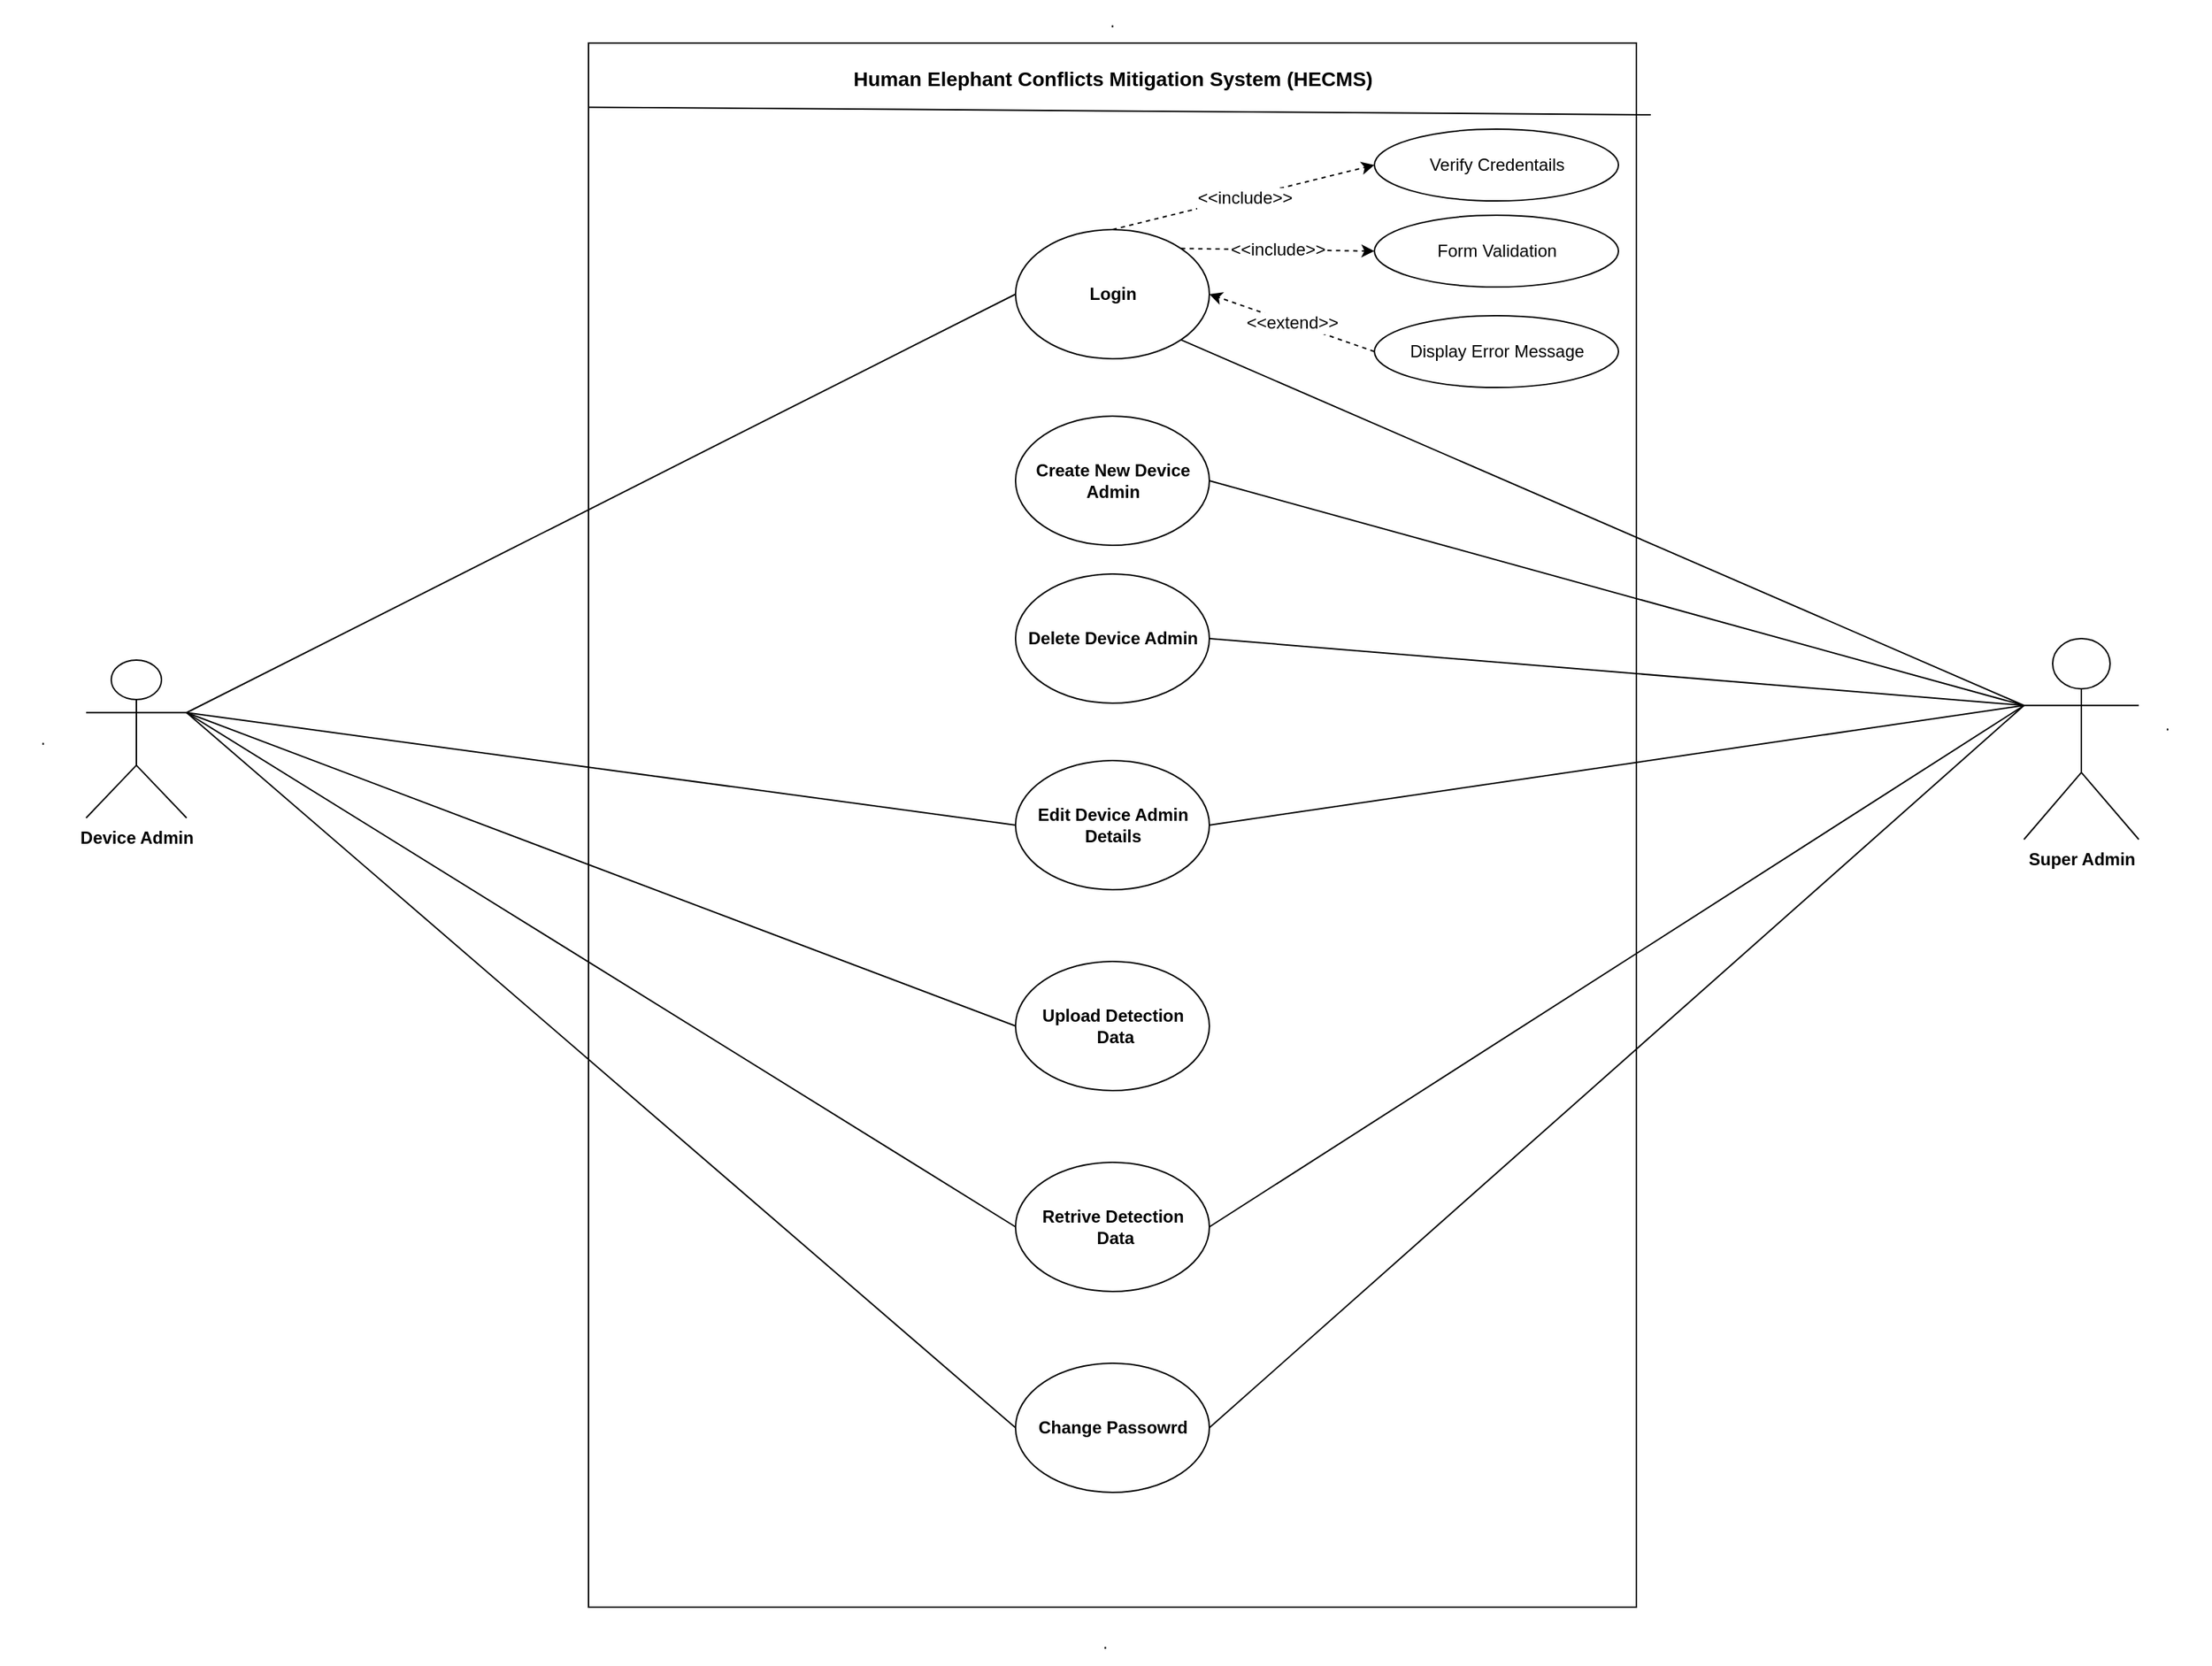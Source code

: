 <mxfile version="21.2.1" type="google">
  <diagram name="Page-1" id="SQuTriHJMnQh-dCwzMq0">
    <mxGraphModel grid="1" page="1" gridSize="10" guides="1" tooltips="1" connect="1" arrows="1" fold="1" pageScale="1" pageWidth="850" pageHeight="1100" math="0" shadow="0">
      <root>
        <mxCell id="0" />
        <mxCell id="1" parent="0" />
        <mxCell id="WGQvhc5uUAFtp1R7Edgi-1" value="" style="rounded=0;whiteSpace=wrap;html=1;" vertex="1" parent="1">
          <mxGeometry x="20" y="-50" width="730" height="1090" as="geometry" />
        </mxCell>
        <mxCell id="WGQvhc5uUAFtp1R7Edgi-2" value="&lt;b&gt;&lt;font style=&quot;font-size: 12px;&quot;&gt;Login&lt;/font&gt;&lt;/b&gt;" style="ellipse;whiteSpace=wrap;html=1;" vertex="1" parent="1">
          <mxGeometry x="317.5" y="80" width="135" height="90" as="geometry" />
        </mxCell>
        <mxCell id="WGQvhc5uUAFtp1R7Edgi-3" value="&lt;font style=&quot;font-size: 12px;&quot;&gt;Verify Credentails&lt;/font&gt;" style="ellipse;whiteSpace=wrap;html=1;" vertex="1" parent="1">
          <mxGeometry x="567.5" y="10" width="170" height="50" as="geometry" />
        </mxCell>
        <mxCell id="WGQvhc5uUAFtp1R7Edgi-4" value="&lt;b&gt;Device Admin&lt;/b&gt;" style="shape=umlActor;verticalLabelPosition=bottom;verticalAlign=top;html=1;outlineConnect=0;" vertex="1" parent="1">
          <mxGeometry x="-330" y="380" width="70" height="110" as="geometry" />
        </mxCell>
        <mxCell id="WGQvhc5uUAFtp1R7Edgi-7" value="&lt;b&gt;Super Admin&lt;/b&gt;" style="shape=umlActor;verticalLabelPosition=bottom;verticalAlign=top;html=1;outlineConnect=0;" vertex="1" parent="1">
          <mxGeometry x="1020" y="365" width="80" height="140" as="geometry" />
        </mxCell>
        <mxCell id="WGQvhc5uUAFtp1R7Edgi-12" value="&lt;font style=&quot;font-size: 12px;&quot;&gt;Form Validation&lt;/font&gt;" style="ellipse;whiteSpace=wrap;html=1;" vertex="1" parent="1">
          <mxGeometry x="567.5" y="70" width="170" height="50" as="geometry" />
        </mxCell>
        <mxCell id="WGQvhc5uUAFtp1R7Edgi-13" value="Display Error Message" style="ellipse;whiteSpace=wrap;html=1;" vertex="1" parent="1">
          <mxGeometry x="567.5" y="140" width="170" height="50" as="geometry" />
        </mxCell>
        <mxCell id="WGQvhc5uUAFtp1R7Edgi-16" value="" style="endArrow=classic;html=1;rounded=0;entryX=0;entryY=0.5;entryDx=0;entryDy=0;dashed=1;exitX=0.5;exitY=0;exitDx=0;exitDy=0;" edge="1" parent="1" source="WGQvhc5uUAFtp1R7Edgi-2" target="WGQvhc5uUAFtp1R7Edgi-3">
          <mxGeometry relative="1" as="geometry">
            <mxPoint x="250" y="260" as="sourcePoint" />
            <mxPoint x="410" y="260" as="targetPoint" />
          </mxGeometry>
        </mxCell>
        <mxCell id="WGQvhc5uUAFtp1R7Edgi-17" value="&lt;font style=&quot;font-size: 12px;&quot;&gt;&amp;lt;&amp;lt;include&amp;gt;&amp;gt;&lt;/font&gt;" style="edgeLabel;resizable=0;html=1;align=center;verticalAlign=middle;" connectable="0" vertex="1" parent="WGQvhc5uUAFtp1R7Edgi-16">
          <mxGeometry relative="1" as="geometry" />
        </mxCell>
        <mxCell id="WGQvhc5uUAFtp1R7Edgi-19" value="" style="endArrow=classic;html=1;rounded=0;entryX=0;entryY=0.5;entryDx=0;entryDy=0;dashed=1;exitX=1;exitY=0;exitDx=0;exitDy=0;" edge="1" parent="1" source="WGQvhc5uUAFtp1R7Edgi-2" target="WGQvhc5uUAFtp1R7Edgi-12">
          <mxGeometry relative="1" as="geometry">
            <mxPoint x="285" y="320" as="sourcePoint" />
            <mxPoint x="420" y="175" as="targetPoint" />
          </mxGeometry>
        </mxCell>
        <mxCell id="WGQvhc5uUAFtp1R7Edgi-20" value="&lt;font style=&quot;font-size: 12px;&quot;&gt;&amp;lt;&amp;lt;include&amp;gt;&amp;gt;&lt;/font&gt;" style="edgeLabel;resizable=0;html=1;align=center;verticalAlign=middle;" connectable="0" vertex="1" parent="WGQvhc5uUAFtp1R7Edgi-19">
          <mxGeometry relative="1" as="geometry" />
        </mxCell>
        <mxCell id="WGQvhc5uUAFtp1R7Edgi-21" value="" style="endArrow=classic;html=1;rounded=0;entryX=1;entryY=0.5;entryDx=0;entryDy=0;dashed=1;exitX=0;exitY=0.5;exitDx=0;exitDy=0;" edge="1" parent="1" source="WGQvhc5uUAFtp1R7Edgi-13" target="WGQvhc5uUAFtp1R7Edgi-2">
          <mxGeometry relative="1" as="geometry">
            <mxPoint x="285" y="320" as="sourcePoint" />
            <mxPoint x="420" y="235" as="targetPoint" />
          </mxGeometry>
        </mxCell>
        <mxCell id="WGQvhc5uUAFtp1R7Edgi-22" value="&lt;font style=&quot;font-size: 12px;&quot;&gt;&amp;lt;&amp;lt;extend&amp;gt;&amp;gt;&lt;/font&gt;" style="edgeLabel;resizable=0;html=1;align=center;verticalAlign=middle;" connectable="0" vertex="1" parent="WGQvhc5uUAFtp1R7Edgi-21">
          <mxGeometry relative="1" as="geometry" />
        </mxCell>
        <mxCell id="WGQvhc5uUAFtp1R7Edgi-24" value="&lt;font style=&quot;font-size: 14px;&quot;&gt;&lt;b&gt;Human Elephant Conflicts Mitigation System (HECMS)&lt;/b&gt;&lt;/font&gt;" style="text;html=1;strokeColor=none;fillColor=none;align=center;verticalAlign=middle;whiteSpace=wrap;rounded=0;" vertex="1" parent="1">
          <mxGeometry x="202.5" y="-40" width="365" height="30" as="geometry" />
        </mxCell>
        <mxCell id="WGQvhc5uUAFtp1R7Edgi-25" value="" style="endArrow=none;html=1;rounded=0;exitX=0;exitY=0.041;exitDx=0;exitDy=0;exitPerimeter=0;" edge="1" parent="1" source="WGQvhc5uUAFtp1R7Edgi-1">
          <mxGeometry width="50" height="50" relative="1" as="geometry">
            <mxPoint x="310" y="80" as="sourcePoint" />
            <mxPoint x="760" as="targetPoint" />
          </mxGeometry>
        </mxCell>
        <mxCell id="WGQvhc5uUAFtp1R7Edgi-31" value="&lt;b&gt;Create New Device Admin&lt;/b&gt;" style="ellipse;whiteSpace=wrap;html=1;" vertex="1" parent="1">
          <mxGeometry x="317.5" y="210" width="135" height="90" as="geometry" />
        </mxCell>
        <mxCell id="WGQvhc5uUAFtp1R7Edgi-43" value="&lt;b&gt;Edit Device Admin Details&lt;/b&gt;" style="ellipse;whiteSpace=wrap;html=1;" vertex="1" parent="1">
          <mxGeometry x="317.5" y="450" width="135" height="90" as="geometry" />
        </mxCell>
        <mxCell id="WGQvhc5uUAFtp1R7Edgi-60" value="&lt;b&gt;Delete Device Admin&lt;/b&gt;" style="ellipse;whiteSpace=wrap;html=1;" vertex="1" parent="1">
          <mxGeometry x="317.5" y="320" width="135" height="90" as="geometry" />
        </mxCell>
        <mxCell id="WGQvhc5uUAFtp1R7Edgi-62" value="&lt;b&gt;Retrive Detection&lt;br&gt;&amp;nbsp;Data&lt;/b&gt;" style="ellipse;whiteSpace=wrap;html=1;" vertex="1" parent="1">
          <mxGeometry x="317.5" y="730" width="135" height="90" as="geometry" />
        </mxCell>
        <mxCell id="WGQvhc5uUAFtp1R7Edgi-66" value="&lt;b&gt;Upload Detection&lt;br&gt;&amp;nbsp;Data&lt;/b&gt;" style="ellipse;whiteSpace=wrap;html=1;" vertex="1" parent="1">
          <mxGeometry x="317.5" y="590" width="135" height="90" as="geometry" />
        </mxCell>
        <mxCell id="WGQvhc5uUAFtp1R7Edgi-72" value="&lt;b&gt;Change Passowrd&lt;/b&gt;" style="ellipse;whiteSpace=wrap;html=1;" vertex="1" parent="1">
          <mxGeometry x="317.5" y="870" width="135" height="90" as="geometry" />
        </mxCell>
        <mxCell id="WGQvhc5uUAFtp1R7Edgi-75" value="." style="text;html=1;strokeColor=none;fillColor=none;align=center;verticalAlign=middle;whiteSpace=wrap;rounded=0;" vertex="1" parent="1">
          <mxGeometry x="355" y="-80" width="60" height="30" as="geometry" />
        </mxCell>
        <mxCell id="WGQvhc5uUAFtp1R7Edgi-76" value="." style="text;html=1;strokeColor=none;fillColor=none;align=center;verticalAlign=middle;whiteSpace=wrap;rounded=0;" vertex="1" parent="1">
          <mxGeometry x="1090" y="410" width="60" height="30" as="geometry" />
        </mxCell>
        <mxCell id="WGQvhc5uUAFtp1R7Edgi-77" value="." style="text;html=1;strokeColor=none;fillColor=none;align=center;verticalAlign=middle;whiteSpace=wrap;rounded=0;" vertex="1" parent="1">
          <mxGeometry x="-390" y="420" width="60" height="30" as="geometry" />
        </mxCell>
        <mxCell id="WGQvhc5uUAFtp1R7Edgi-78" value="." style="text;html=1;strokeColor=none;fillColor=none;align=center;verticalAlign=middle;whiteSpace=wrap;rounded=0;" vertex="1" parent="1">
          <mxGeometry x="350" y="1050" width="60" height="30" as="geometry" />
        </mxCell>
        <mxCell id="qCikKtYp1vRJfIA5xnej-3" value="" style="endArrow=none;html=1;rounded=0;exitX=1;exitY=0.333;exitDx=0;exitDy=0;exitPerimeter=0;entryX=0;entryY=0.5;entryDx=0;entryDy=0;" edge="1" parent="1" source="WGQvhc5uUAFtp1R7Edgi-4" target="WGQvhc5uUAFtp1R7Edgi-2">
          <mxGeometry width="50" height="50" relative="1" as="geometry">
            <mxPoint x="130" y="320" as="sourcePoint" />
            <mxPoint x="180" y="270" as="targetPoint" />
          </mxGeometry>
        </mxCell>
        <mxCell id="qCikKtYp1vRJfIA5xnej-5" value="" style="endArrow=none;html=1;rounded=0;entryX=0;entryY=0.5;entryDx=0;entryDy=0;exitX=1;exitY=0.333;exitDx=0;exitDy=0;exitPerimeter=0;" edge="1" parent="1" source="WGQvhc5uUAFtp1R7Edgi-4" target="WGQvhc5uUAFtp1R7Edgi-43">
          <mxGeometry width="50" height="50" relative="1" as="geometry">
            <mxPoint x="100" y="470" as="sourcePoint" />
            <mxPoint x="150" y="420" as="targetPoint" />
          </mxGeometry>
        </mxCell>
        <mxCell id="qCikKtYp1vRJfIA5xnej-6" value="" style="endArrow=none;html=1;rounded=0;entryX=0;entryY=0.5;entryDx=0;entryDy=0;exitX=1;exitY=0.333;exitDx=0;exitDy=0;exitPerimeter=0;" edge="1" parent="1" source="WGQvhc5uUAFtp1R7Edgi-4" target="WGQvhc5uUAFtp1R7Edgi-66">
          <mxGeometry width="50" height="50" relative="1" as="geometry">
            <mxPoint x="-260" y="720" as="sourcePoint" />
            <mxPoint x="-210" y="670" as="targetPoint" />
          </mxGeometry>
        </mxCell>
        <mxCell id="qCikKtYp1vRJfIA5xnej-7" value="" style="endArrow=none;html=1;rounded=0;entryX=0;entryY=0.5;entryDx=0;entryDy=0;exitX=1;exitY=0.333;exitDx=0;exitDy=0;exitPerimeter=0;" edge="1" parent="1" source="WGQvhc5uUAFtp1R7Edgi-4" target="WGQvhc5uUAFtp1R7Edgi-62">
          <mxGeometry width="50" height="50" relative="1" as="geometry">
            <mxPoint x="-250" y="850" as="sourcePoint" />
            <mxPoint x="-200" y="800" as="targetPoint" />
          </mxGeometry>
        </mxCell>
        <mxCell id="qCikKtYp1vRJfIA5xnej-8" value="" style="endArrow=none;html=1;rounded=0;entryX=0;entryY=0.5;entryDx=0;entryDy=0;exitX=1;exitY=0.333;exitDx=0;exitDy=0;exitPerimeter=0;" edge="1" parent="1" source="WGQvhc5uUAFtp1R7Edgi-4" target="WGQvhc5uUAFtp1R7Edgi-72">
          <mxGeometry width="50" height="50" relative="1" as="geometry">
            <mxPoint x="120" y="920" as="sourcePoint" />
            <mxPoint x="170" y="870" as="targetPoint" />
          </mxGeometry>
        </mxCell>
        <mxCell id="qCikKtYp1vRJfIA5xnej-9" value="" style="endArrow=none;html=1;rounded=0;entryX=1;entryY=1;entryDx=0;entryDy=0;exitX=0;exitY=0.333;exitDx=0;exitDy=0;exitPerimeter=0;" edge="1" parent="1" source="WGQvhc5uUAFtp1R7Edgi-7" target="WGQvhc5uUAFtp1R7Edgi-2">
          <mxGeometry width="50" height="50" relative="1" as="geometry">
            <mxPoint x="1460" y="210" as="sourcePoint" />
            <mxPoint x="1510" y="160" as="targetPoint" />
          </mxGeometry>
        </mxCell>
        <mxCell id="qCikKtYp1vRJfIA5xnej-10" value="" style="endArrow=none;html=1;rounded=0;exitX=1;exitY=0.5;exitDx=0;exitDy=0;entryX=0;entryY=0.333;entryDx=0;entryDy=0;entryPerimeter=0;" edge="1" parent="1" source="WGQvhc5uUAFtp1R7Edgi-31" target="WGQvhc5uUAFtp1R7Edgi-7">
          <mxGeometry width="50" height="50" relative="1" as="geometry">
            <mxPoint x="1080" y="350" as="sourcePoint" />
            <mxPoint x="1130" y="300" as="targetPoint" />
          </mxGeometry>
        </mxCell>
        <mxCell id="qCikKtYp1vRJfIA5xnej-11" value="" style="endArrow=none;html=1;rounded=0;exitX=1;exitY=0.5;exitDx=0;exitDy=0;entryX=0;entryY=0.333;entryDx=0;entryDy=0;entryPerimeter=0;" edge="1" parent="1" source="WGQvhc5uUAFtp1R7Edgi-60" target="WGQvhc5uUAFtp1R7Edgi-7">
          <mxGeometry width="50" height="50" relative="1" as="geometry">
            <mxPoint x="1110" y="280" as="sourcePoint" />
            <mxPoint x="1160" y="230" as="targetPoint" />
          </mxGeometry>
        </mxCell>
        <mxCell id="qCikKtYp1vRJfIA5xnej-13" value="" style="endArrow=none;html=1;rounded=0;entryX=0;entryY=0.333;entryDx=0;entryDy=0;entryPerimeter=0;exitX=1;exitY=0.5;exitDx=0;exitDy=0;" edge="1" parent="1" source="WGQvhc5uUAFtp1R7Edgi-43" target="WGQvhc5uUAFtp1R7Edgi-7">
          <mxGeometry width="50" height="50" relative="1" as="geometry">
            <mxPoint x="990" y="690" as="sourcePoint" />
            <mxPoint x="1040" y="640" as="targetPoint" />
          </mxGeometry>
        </mxCell>
        <mxCell id="qCikKtYp1vRJfIA5xnej-14" value="" style="endArrow=none;html=1;rounded=0;entryX=0;entryY=0.333;entryDx=0;entryDy=0;entryPerimeter=0;exitX=1;exitY=0.5;exitDx=0;exitDy=0;" edge="1" parent="1" source="WGQvhc5uUAFtp1R7Edgi-62" target="WGQvhc5uUAFtp1R7Edgi-7">
          <mxGeometry width="50" height="50" relative="1" as="geometry">
            <mxPoint x="1160" y="650" as="sourcePoint" />
            <mxPoint x="1210" y="600" as="targetPoint" />
          </mxGeometry>
        </mxCell>
        <mxCell id="qCikKtYp1vRJfIA5xnej-15" value="" style="endArrow=none;html=1;rounded=0;entryX=0;entryY=0.333;entryDx=0;entryDy=0;entryPerimeter=0;exitX=1;exitY=0.5;exitDx=0;exitDy=0;" edge="1" parent="1" source="WGQvhc5uUAFtp1R7Edgi-72" target="WGQvhc5uUAFtp1R7Edgi-7">
          <mxGeometry width="50" height="50" relative="1" as="geometry">
            <mxPoint x="1200" y="900" as="sourcePoint" />
            <mxPoint x="1250" y="850" as="targetPoint" />
          </mxGeometry>
        </mxCell>
      </root>
    </mxGraphModel>
  </diagram>
</mxfile>
